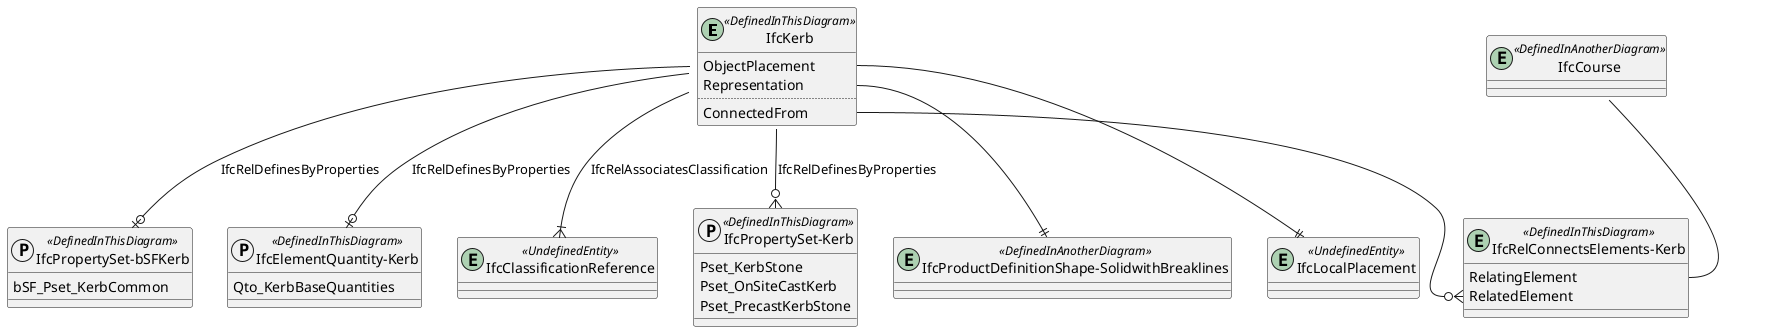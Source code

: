 @startuml 


entity IfcKerb <<DefinedInThisDiagram>>
{
  ObjectPlacement
  Representation
  ..
  ConnectedFrom
}

entity IfcClassificationReference <<UndefinedEntity>>
IfcKerb --|{ IfcClassificationReference : IfcRelAssociatesClassification

entity "IfcProductDefinitionShape-SolidwithBreaklines" <<DefinedInAnotherDiagram>>
IfcKerb::Representation --|| "IfcProductDefinitionShape-SolidwithBreaklines"

entity IfcLocalPlacement <<UndefinedEntity>>
IfcKerb::ObjectPlacement --|| IfcLocalPlacement


protocol "IfcPropertySet-Kerb" <<DefinedInThisDiagram>>
{
    Pset_KerbStone
    Pset_OnSiteCastKerb
    Pset_PrecastKerbStone
}

IfcKerb --o{ "IfcPropertySet-Kerb" : IfcRelDefinesByProperties

protocol "IfcPropertySet-bSFKerb" <<DefinedInThisDiagram>>
{
    bSF_Pset_KerbCommon
}
IfcKerb --o| "IfcPropertySet-bSFKerb" : IfcRelDefinesByProperties

protocol "IfcElementQuantity-Kerb" <<DefinedInThisDiagram>>
{
    Qto_KerbBaseQuantities
}
IfcKerb --o| "IfcElementQuantity-Kerb" : IfcRelDefinesByProperties


entity "IfcRelConnectsElements-Kerb" <<DefinedInThisDiagram>>
{
  RelatingElement
  RelatedElement
}

entity IfcCourse <<DefinedInAnotherDiagram>>
IfcCourse::ConnectedTo -- "IfcRelConnectsElements-Kerb::RelatingElement" 
IfcKerb::ConnectedFrom --o{ "IfcRelConnectsElements-Kerb::RelatedElement" 

@enduml
